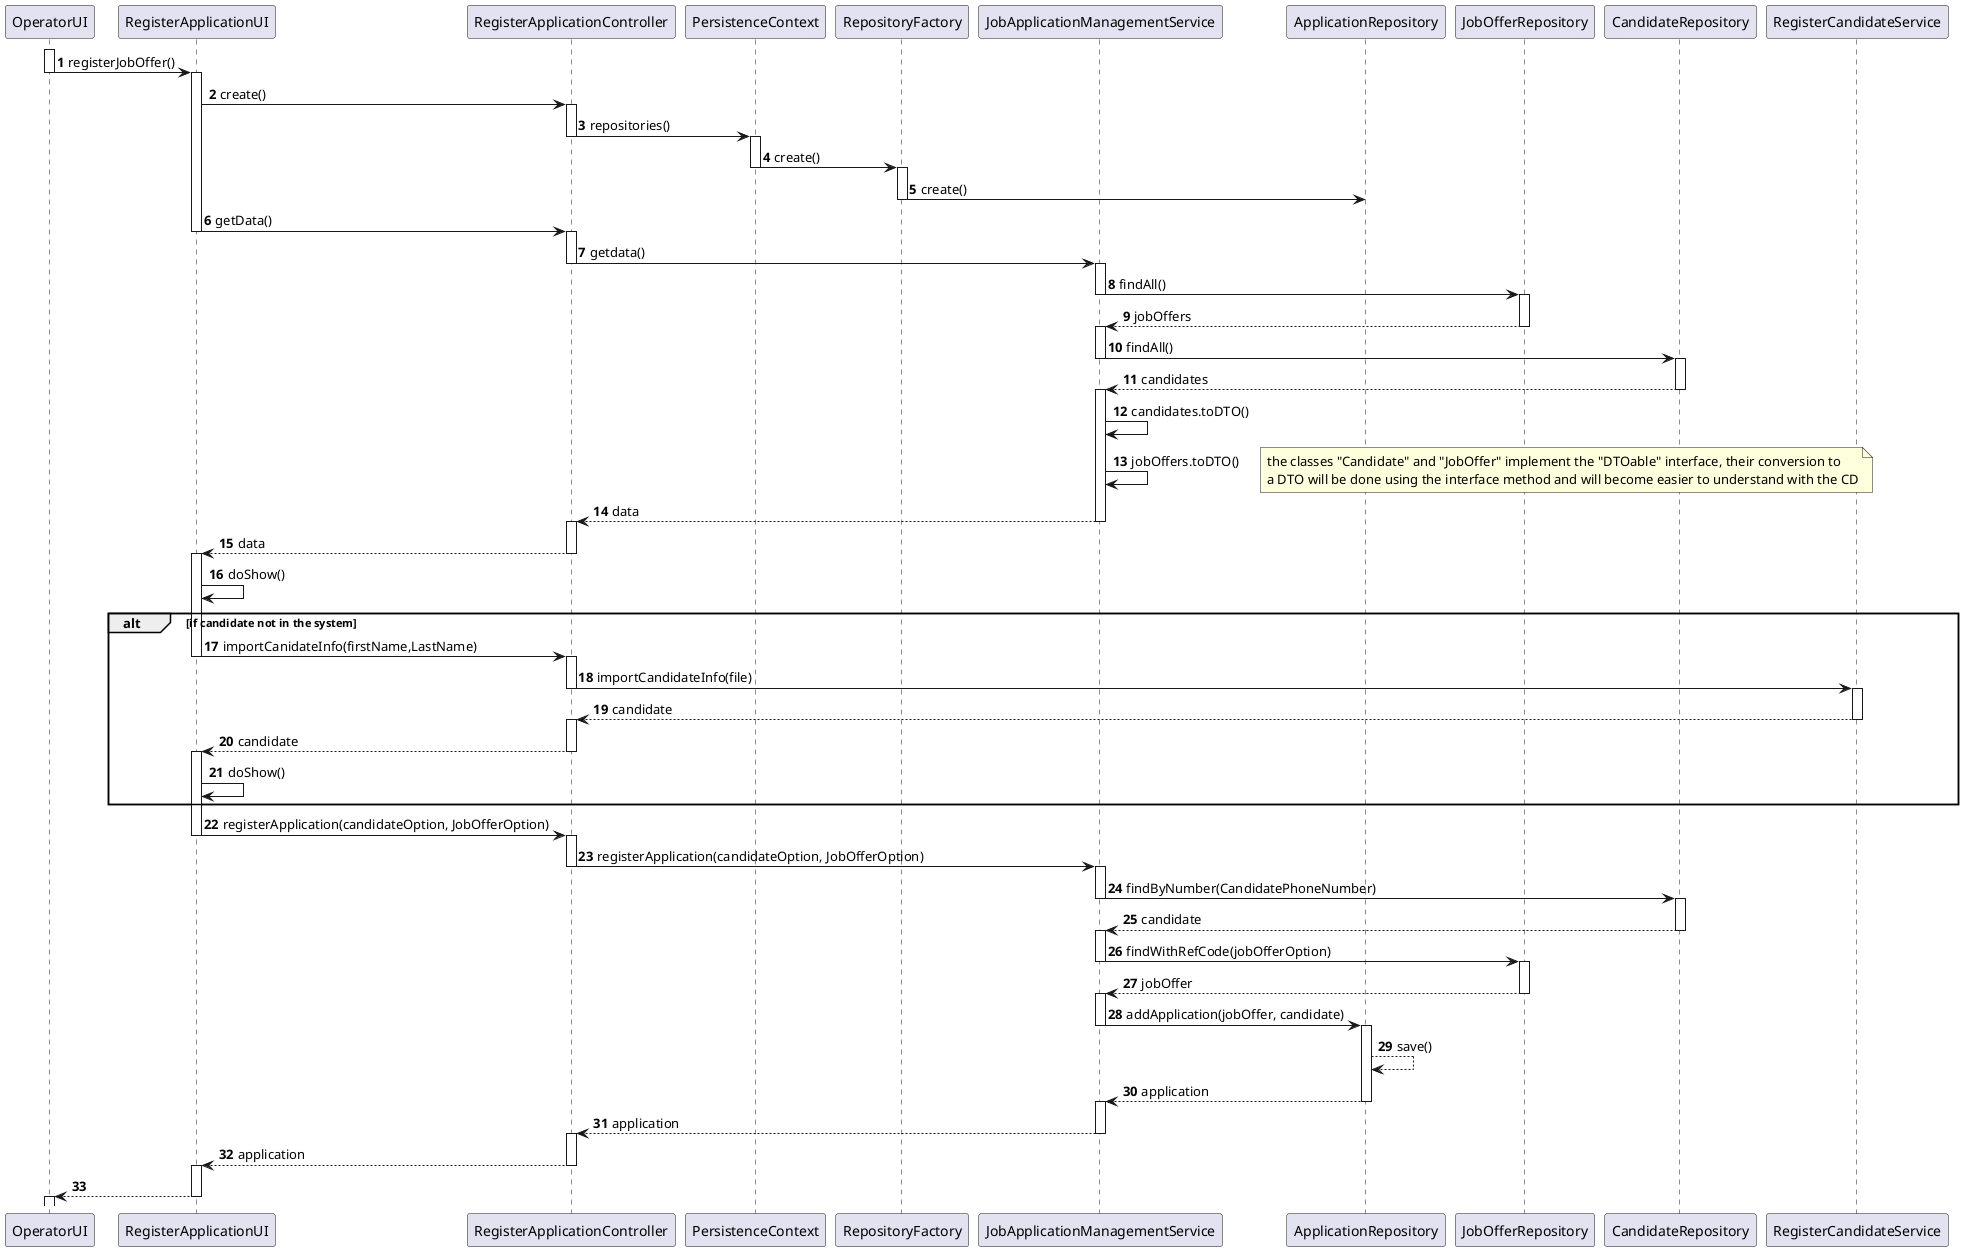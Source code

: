 @startuml
'https://plantuml.com/sequence-diagram

autonumber

participant OperatorUI
participant RegisterApplicationUI
participant RegisterApplicationController
participant PersistenceContext
participant RepositoryFactory
participant JobApplicationManagementService
participant ApplicationRepository
participant JobOfferRepository
participant CandidateRepository

activate OperatorUI
OperatorUI -> RegisterApplicationUI : registerJobOffer()
deactivate OperatorUI
activate RegisterApplicationUI
RegisterApplicationUI -> RegisterApplicationController : create()
activate RegisterApplicationController
RegisterApplicationController -> PersistenceContext : repositories()
deactivate RegisterApplicationController
activate PersistenceContext
PersistenceContext -> RepositoryFactory : create()
deactivate PersistenceContext
activate RepositoryFactory
RepositoryFactory -> ApplicationRepository : create()
deactivate RepositoryFactory
RegisterApplicationUI -> RegisterApplicationController : getData()
deactivate RegisterApplicationUI
activate RegisterApplicationController
RegisterApplicationController -> JobApplicationManagementService : getdata()
deactivate RegisterApplicationController
activate JobApplicationManagementService
JobApplicationManagementService -> JobOfferRepository : findAll()
deactivate JobApplicationManagementService
activate JobOfferRepository
JobOfferRepository --> JobApplicationManagementService : jobOffers
deactivate JobOfferRepository
activate JobApplicationManagementService
JobApplicationManagementService -> CandidateRepository : findAll()
deactivate JobApplicationManagementService
activate CandidateRepository
CandidateRepository --> JobApplicationManagementService : candidates
deactivate CandidateRepository
activate JobApplicationManagementService
JobApplicationManagementService -> JobApplicationManagementService : candidates.toDTO()
JobApplicationManagementService -> JobApplicationManagementService : jobOffers.toDTO()
note right: the classes "Candidate" and "JobOffer" implement the "DTOable" interface, their conversion to \na DTO will be done using the interface method and will become easier to understand with the CD
JobApplicationManagementService --> RegisterApplicationController : data
deactivate JobApplicationManagementService
activate RegisterApplicationController
RegisterApplicationController --> RegisterApplicationUI : data
deactivate RegisterApplicationController
activate RegisterApplicationUI
RegisterApplicationUI -> RegisterApplicationUI : doShow()
alt if candidate not in the system
    RegisterApplicationUI -> RegisterApplicationController : importCanidateInfo(firstName,LastName)
    deactivate RegisterApplicationUI
    activate RegisterApplicationController
    RegisterApplicationController -> RegisterCandidateService : importCandidateInfo(file)
    deactivate RegisterApplicationController
    activate RegisterCandidateService
    RegisterCandidateService --> RegisterApplicationController : candidate
    deactivate RegisterCandidateService
    activate RegisterApplicationController
    RegisterApplicationController --> RegisterApplicationUI : candidate
    deactivate RegisterApplicationController
    activate RegisterApplicationUI
    RegisterApplicationUI -> RegisterApplicationUI : doShow()
end alt
RegisterApplicationUI -> RegisterApplicationController : registerApplication(candidateOption, JobOfferOption)
deactivate RegisterApplicationUI
activate RegisterApplicationController


RegisterApplicationController -> JobApplicationManagementService : registerApplication(candidateOption, JobOfferOption)
deactivate RegisterApplicationController
activate JobApplicationManagementService
JobApplicationManagementService -> CandidateRepository : findByNumber(CandidatePhoneNumber)
deactivate JobApplicationManagementService
activate CandidateRepository
CandidateRepository --> JobApplicationManagementService : candidate
deactivate CandidateRepository
activate JobApplicationManagementService
JobApplicationManagementService -> JobOfferRepository : findWithRefCode(jobOfferOption)
deactivate JobApplicationManagementService
activate JobOfferRepository
JobOfferRepository --> JobApplicationManagementService : jobOffer
deactivate JobOfferRepository
activate JobApplicationManagementService
JobApplicationManagementService -> ApplicationRepository : addApplication(jobOffer, candidate)
deactivate JobApplicationManagementService
activate ApplicationRepository
ApplicationRepository --> ApplicationRepository : save()
ApplicationRepository --> JobApplicationManagementService : application
deactivate ApplicationRepository
activate JobApplicationManagementService
JobApplicationManagementService --> RegisterApplicationController : application
deactivate JobApplicationManagementService
activate RegisterApplicationController
RegisterApplicationController --> RegisterApplicationUI : application
deactivate RegisterApplicationController
activate RegisterApplicationUI
RegisterApplicationUI --> OperatorUI
deactivate RegisterApplicationUI
activate OperatorUI


@enduml